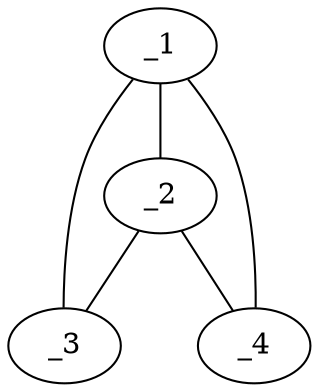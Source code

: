 graph obj32_125 {
	_1	 [dim=64,
		histo1="0.999455",
		histo10=0,
		histo11=0,
		histo12=0,
		histo13=0,
		histo14=0,
		histo15=0,
		histo16=0,
		histo17=0,
		histo18=0,
		histo19=0,
		histo2="0.000545058",
		histo20=0,
		histo21=0,
		histo22=0,
		histo23=0,
		histo24=0,
		histo25=0,
		histo26=0,
		histo27=0,
		histo28=0,
		histo29=0,
		histo3=0,
		histo30=0,
		histo31=0,
		histo32=0,
		histo33=0,
		histo34=0,
		histo35=0,
		histo36=0,
		histo37=0,
		histo38=0,
		histo39=0,
		histo4=0,
		histo40=0,
		histo41=0,
		histo42=0,
		histo43=0,
		histo44=0,
		histo45=0,
		histo46=0,
		histo47=0,
		histo48=0,
		histo49=0,
		histo5=0,
		histo50=0,
		histo51=0,
		histo52=0,
		histo53=0,
		histo54=0,
		histo55=0,
		histo56=0,
		histo57=0,
		histo58=0,
		histo59=0,
		histo6=0,
		histo60=0,
		histo61=0,
		histo62=0,
		histo63=0,
		histo64=0,
		histo7=0,
		histo8=0,
		histo9=0];
	_2	 [dim=64,
		histo1="0.00147449",
		histo10=0,
		histo11=0,
		histo12=0,
		histo13=0,
		histo14=0,
		histo15=0,
		histo16=0,
		histo17="0.000294898",
		histo18="0.000589797",
		histo19=0,
		histo2="0.00294898",
		histo20=0,
		histo21=0,
		histo22="0.643468",
		histo23="0.0533766",
		histo24=0,
		histo25=0,
		histo26="0.000294898",
		histo27="0.0657623",
		histo28="0.00825715",
		histo29=0,
		histo3=0,
		histo30=0,
		histo31=0,
		histo32=0,
		histo33=0,
		histo34=0,
		histo35=0,
		histo36=0,
		histo37=0,
		histo38="0.00206429",
		histo39="0.00353878",
		histo4=0,
		histo40=0,
		histo41=0,
		histo42="0.00117959",
		histo43="0.178413",
		histo44="0.011501",
		histo45=0,
		histo46=0,
		histo47=0,
		histo48="0.0159245",
		histo49=0,
		histo5=0,
		histo50=0,
		histo51=0,
		histo52=0,
		histo53=0,
		histo54=0,
		histo55=0,
		histo56=0,
		histo57=0,
		histo58=0,
		histo59=0,
		histo6="0.00825715",
		histo60=0,
		histo61=0,
		histo62=0,
		histo63=0,
		histo64="0.00265408",
		histo7=0,
		histo8=0,
		histo9=0];
	_1 -- _2	 [boundary=143];
	_3	 [dim=64,
		histo1="0.13595",
		histo10=0,
		histo11=0,
		histo12=0,
		histo13=0,
		histo14=0,
		histo15=0,
		histo16=0,
		histo17=0,
		histo18="0.000386772",
		histo19=0,
		histo2="0.184297",
		histo20=0,
		histo21=0,
		histo22="0.103655",
		histo23="0.06111",
		histo24=0,
		histo25=0,
		histo26=0,
		histo27="0.0191452",
		histo28="0.00444788",
		histo29=0,
		histo3=0,
		histo30=0,
		histo31=0,
		histo32=0,
		histo33=0,
		histo34=0,
		histo35=0,
		histo36=0,
		histo37=0,
		histo38=0,
		histo39=0,
		histo4=0,
		histo40=0,
		histo41=0,
		histo42=0,
		histo43=0,
		histo44=0,
		histo45=0,
		histo46=0,
		histo47=0,
		histo48=0,
		histo49=0,
		histo5=0,
		histo50=0,
		histo51=0,
		histo52=0,
		histo53=0,
		histo54=0,
		histo55=0,
		histo56=0,
		histo57=0,
		histo58=0,
		histo59=0,
		histo6="0.484239",
		histo60=0,
		histo61=0,
		histo62=0,
		histo63=0,
		histo64=0,
		histo7="0.00676852",
		histo8=0,
		histo9=0];
	_1 -- _3	 [boundary=436];
	_4	 [dim=64,
		histo1="0.0250216",
		histo10=0,
		histo11=0,
		histo12=0,
		histo13=0,
		histo14=0,
		histo15=0,
		histo16=0,
		histo17=0,
		histo18="0.0202761",
		histo19="0.271355",
		histo2="0.285591",
		histo20="0.00776532",
		histo21=0,
		histo22="0.00431406",
		histo23="0.330889",
		histo24="0.0103538",
		histo25=0,
		histo26=0,
		histo27=0,
		histo28=0,
		histo29=0,
		histo3="0.0431406",
		histo30=0,
		histo31=0,
		histo32=0,
		histo33=0,
		histo34=0,
		histo35=0,
		histo36=0,
		histo37=0,
		histo38=0,
		histo39="0.000431406",
		histo4=0,
		histo40="0.000862813",
		histo41=0,
		histo42=0,
		histo43=0,
		histo44=0,
		histo45=0,
		histo46=0,
		histo47=0,
		histo48=0,
		histo49=0,
		histo5=0,
		histo50=0,
		histo51=0,
		histo52=0,
		histo53=0,
		histo54=0,
		histo55=0,
		histo56=0,
		histo57=0,
		histo58=0,
		histo59=0,
		histo6=0,
		histo60=0,
		histo61=0,
		histo62=0,
		histo63=0,
		histo64=0,
		histo7=0,
		histo8=0,
		histo9=0];
	_1 -- _4	 [boundary=192];
	_2 -- _3	 [boundary=813];
	_2 -- _4	 [boundary=16];
}
